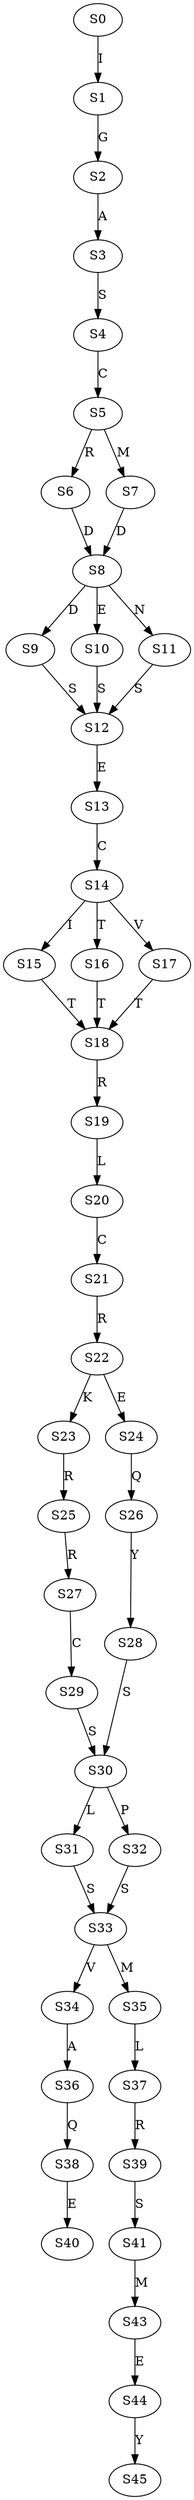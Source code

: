 strict digraph  {
	S0 -> S1 [ label = I ];
	S1 -> S2 [ label = G ];
	S2 -> S3 [ label = A ];
	S3 -> S4 [ label = S ];
	S4 -> S5 [ label = C ];
	S5 -> S6 [ label = R ];
	S5 -> S7 [ label = M ];
	S6 -> S8 [ label = D ];
	S7 -> S8 [ label = D ];
	S8 -> S9 [ label = D ];
	S8 -> S10 [ label = E ];
	S8 -> S11 [ label = N ];
	S9 -> S12 [ label = S ];
	S10 -> S12 [ label = S ];
	S11 -> S12 [ label = S ];
	S12 -> S13 [ label = E ];
	S13 -> S14 [ label = C ];
	S14 -> S15 [ label = I ];
	S14 -> S16 [ label = T ];
	S14 -> S17 [ label = V ];
	S15 -> S18 [ label = T ];
	S16 -> S18 [ label = T ];
	S17 -> S18 [ label = T ];
	S18 -> S19 [ label = R ];
	S19 -> S20 [ label = L ];
	S20 -> S21 [ label = C ];
	S21 -> S22 [ label = R ];
	S22 -> S23 [ label = K ];
	S22 -> S24 [ label = E ];
	S23 -> S25 [ label = R ];
	S24 -> S26 [ label = Q ];
	S25 -> S27 [ label = R ];
	S26 -> S28 [ label = Y ];
	S27 -> S29 [ label = C ];
	S28 -> S30 [ label = S ];
	S29 -> S30 [ label = S ];
	S30 -> S31 [ label = L ];
	S30 -> S32 [ label = P ];
	S31 -> S33 [ label = S ];
	S32 -> S33 [ label = S ];
	S33 -> S34 [ label = V ];
	S33 -> S35 [ label = M ];
	S34 -> S36 [ label = A ];
	S35 -> S37 [ label = L ];
	S36 -> S38 [ label = Q ];
	S37 -> S39 [ label = R ];
	S38 -> S40 [ label = E ];
	S39 -> S41 [ label = S ];
	S41 -> S43 [ label = M ];
	S43 -> S44 [ label = E ];
	S44 -> S45 [ label = Y ];
}
